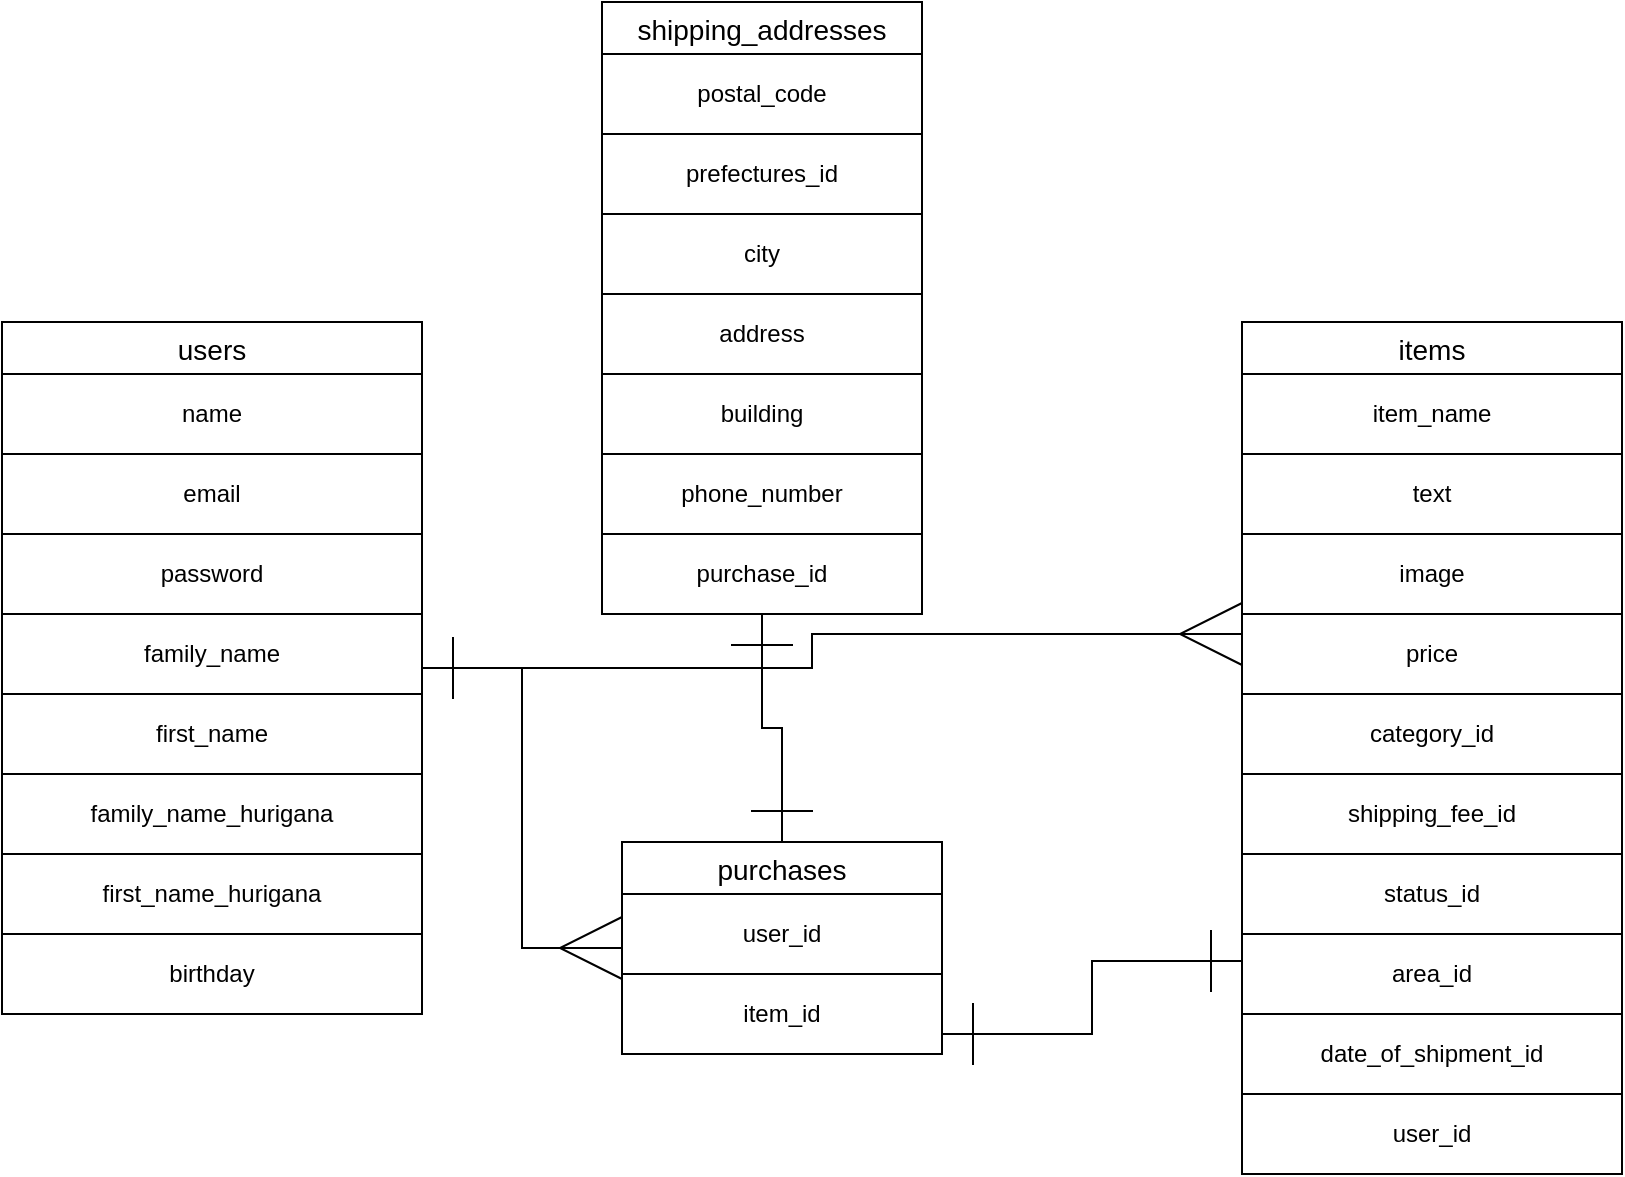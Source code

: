 <mxfile version="14.2.4" type="embed">
    <diagram id="n72wKUA7XZm3Ol2IFhR3" name="ページ1">
        <mxGraphModel dx="1016" dy="859" grid="1" gridSize="10" guides="1" tooltips="1" connect="1" arrows="1" fold="1" page="1" pageScale="1" pageWidth="850" pageHeight="1100" math="0" shadow="0">
            <root>
                <mxCell id="0"/>
                <mxCell id="1" parent="0"/>
                <mxCell id="131" style="edgeStyle=orthogonalEdgeStyle;rounded=0;orthogonalLoop=1;jettySize=auto;html=1;exitX=0;exitY=0.75;exitDx=0;exitDy=0;entryX=1;entryY=0.75;entryDx=0;entryDy=0;startArrow=ERone;startFill=0;startSize=29;sourcePerimeterSpacing=0;endArrow=ERone;endFill=0;endSize=29;targetPerimeterSpacing=0;" parent="1" source="36" target="118" edge="1">
                    <mxGeometry relative="1" as="geometry"/>
                </mxCell>
                <mxCell id="36" value="items" style="swimlane;fontStyle=0;childLayout=stackLayout;horizontal=1;startSize=26;horizontalStack=0;resizeParent=1;resizeParentMax=0;resizeLast=0;collapsible=1;marginBottom=0;align=center;fontSize=14;" parent="1" vertex="1">
                    <mxGeometry x="650" y="190" width="190" height="426" as="geometry"/>
                </mxCell>
                <mxCell id="61" value="item_name" style="whiteSpace=wrap;html=1;align=center;" parent="36" vertex="1">
                    <mxGeometry y="26" width="190" height="40" as="geometry"/>
                </mxCell>
                <mxCell id="132" value="text" style="whiteSpace=wrap;html=1;align=center;" vertex="1" parent="36">
                    <mxGeometry y="66" width="190" height="40" as="geometry"/>
                </mxCell>
                <mxCell id="62" value="image" style="whiteSpace=wrap;html=1;align=center;" parent="36" vertex="1">
                    <mxGeometry y="106" width="190" height="40" as="geometry"/>
                </mxCell>
                <mxCell id="78" value="price" style="whiteSpace=wrap;html=1;align=center;" parent="36" vertex="1">
                    <mxGeometry y="146" width="190" height="40" as="geometry"/>
                </mxCell>
                <mxCell id="63" value="category_id" style="whiteSpace=wrap;html=1;align=center;" parent="36" vertex="1">
                    <mxGeometry y="186" width="190" height="40" as="geometry"/>
                </mxCell>
                <mxCell id="133" value="shipping_fee_id" style="whiteSpace=wrap;html=1;align=center;" vertex="1" parent="36">
                    <mxGeometry y="226" width="190" height="40" as="geometry"/>
                </mxCell>
                <mxCell id="76" value="status_id" style="whiteSpace=wrap;html=1;align=center;" parent="36" vertex="1">
                    <mxGeometry y="266" width="190" height="40" as="geometry"/>
                </mxCell>
                <mxCell id="77" value="area_id" style="whiteSpace=wrap;html=1;align=center;" parent="36" vertex="1">
                    <mxGeometry y="306" width="190" height="40" as="geometry"/>
                </mxCell>
                <mxCell id="79" value="date_of_shipment_id" style="whiteSpace=wrap;html=1;align=center;" parent="36" vertex="1">
                    <mxGeometry y="346" width="190" height="40" as="geometry"/>
                </mxCell>
                <mxCell id="80" value="user_id" style="whiteSpace=wrap;html=1;align=center;" parent="36" vertex="1">
                    <mxGeometry y="386" width="190" height="40" as="geometry"/>
                </mxCell>
                <mxCell id="124" style="edgeStyle=orthogonalEdgeStyle;rounded=0;orthogonalLoop=1;jettySize=auto;html=1;exitX=1;exitY=0.5;exitDx=0;exitDy=0;entryX=0;entryY=0.25;entryDx=0;entryDy=0;startSize=0;sourcePerimeterSpacing=0;endArrow=ERmany;endFill=0;endSize=29;targetPerimeterSpacing=0;" parent="1" source="81" target="78" edge="1">
                    <mxGeometry relative="1" as="geometry"/>
                </mxCell>
                <mxCell id="126" style="edgeStyle=orthogonalEdgeStyle;rounded=0;orthogonalLoop=1;jettySize=auto;html=1;exitX=1;exitY=0.5;exitDx=0;exitDy=0;entryX=0;entryY=0.5;entryDx=0;entryDy=0;startSize=29;sourcePerimeterSpacing=0;endArrow=ERmany;endFill=0;endSize=29;targetPerimeterSpacing=0;startArrow=ERone;startFill=0;" parent="1" source="81" target="106" edge="1">
                    <mxGeometry relative="1" as="geometry"/>
                </mxCell>
                <mxCell id="81" value="users" style="swimlane;fontStyle=0;childLayout=stackLayout;horizontal=1;startSize=26;horizontalStack=0;resizeParent=1;resizeParentMax=0;resizeLast=0;collapsible=1;marginBottom=0;align=center;fontSize=14;" parent="1" vertex="1">
                    <mxGeometry x="30" y="190" width="210" height="346" as="geometry"/>
                </mxCell>
                <mxCell id="87" value="name" style="whiteSpace=wrap;html=1;align=center;" parent="81" vertex="1">
                    <mxGeometry y="26" width="210" height="40" as="geometry"/>
                </mxCell>
                <mxCell id="88" value="email" style="whiteSpace=wrap;html=1;align=center;" parent="81" vertex="1">
                    <mxGeometry y="66" width="210" height="40" as="geometry"/>
                </mxCell>
                <mxCell id="89" value="password" style="whiteSpace=wrap;html=1;align=center;" parent="81" vertex="1">
                    <mxGeometry y="106" width="210" height="40" as="geometry"/>
                </mxCell>
                <mxCell id="91" value="family_name" style="whiteSpace=wrap;html=1;align=center;" parent="81" vertex="1">
                    <mxGeometry y="146" width="210" height="40" as="geometry"/>
                </mxCell>
                <mxCell id="134" value="first_name" style="whiteSpace=wrap;html=1;align=center;" vertex="1" parent="81">
                    <mxGeometry y="186" width="210" height="40" as="geometry"/>
                </mxCell>
                <mxCell id="90" value="family_name_hurigana" style="whiteSpace=wrap;html=1;align=center;" parent="81" vertex="1">
                    <mxGeometry y="226" width="210" height="40" as="geometry"/>
                </mxCell>
                <mxCell id="135" value="first_name_hurigana" style="whiteSpace=wrap;html=1;align=center;" vertex="1" parent="81">
                    <mxGeometry y="266" width="210" height="40" as="geometry"/>
                </mxCell>
                <mxCell id="92" value="birthday" style="whiteSpace=wrap;html=1;align=center;" parent="81" vertex="1">
                    <mxGeometry y="306" width="210" height="40" as="geometry"/>
                </mxCell>
                <mxCell id="141" style="edgeStyle=orthogonalEdgeStyle;rounded=0;orthogonalLoop=1;jettySize=auto;html=1;exitX=0.5;exitY=0;exitDx=0;exitDy=0;entryX=0.5;entryY=1;entryDx=0;entryDy=0;startArrow=ERone;startFill=0;endArrow=ERone;endFill=0;endSize=29;startSize=29;" edge="1" parent="1" source="106" target="110">
                    <mxGeometry relative="1" as="geometry"/>
                </mxCell>
                <mxCell id="106" value="purchases" style="swimlane;fontStyle=0;childLayout=stackLayout;horizontal=1;startSize=26;horizontalStack=0;resizeParent=1;resizeParentMax=0;resizeLast=0;collapsible=1;marginBottom=0;align=center;fontSize=14;" parent="1" vertex="1">
                    <mxGeometry x="340" y="450" width="160" height="106" as="geometry"/>
                </mxCell>
                <mxCell id="116" value="user_id" style="whiteSpace=wrap;html=1;align=center;" parent="106" vertex="1">
                    <mxGeometry y="26" width="160" height="40" as="geometry"/>
                </mxCell>
                <mxCell id="118" value="item_id" style="whiteSpace=wrap;html=1;align=center;" parent="106" vertex="1">
                    <mxGeometry y="66" width="160" height="40" as="geometry"/>
                </mxCell>
                <mxCell id="110" value="shipping_addresses" style="swimlane;fontStyle=0;childLayout=stackLayout;horizontal=1;startSize=26;horizontalStack=0;resizeParent=1;resizeParentMax=0;resizeLast=0;collapsible=1;marginBottom=0;align=center;fontSize=14;" parent="1" vertex="1">
                    <mxGeometry x="330" y="30" width="160" height="306" as="geometry"/>
                </mxCell>
                <mxCell id="114" value="postal_code" style="whiteSpace=wrap;html=1;align=center;" parent="110" vertex="1">
                    <mxGeometry y="26" width="160" height="40" as="geometry"/>
                </mxCell>
                <mxCell id="139" value="prefectures_id" style="whiteSpace=wrap;html=1;align=center;" vertex="1" parent="110">
                    <mxGeometry y="66" width="160" height="40" as="geometry"/>
                </mxCell>
                <mxCell id="136" value="city" style="whiteSpace=wrap;html=1;align=center;" vertex="1" parent="110">
                    <mxGeometry y="106" width="160" height="40" as="geometry"/>
                </mxCell>
                <mxCell id="138" value="address" style="whiteSpace=wrap;html=1;align=center;" vertex="1" parent="110">
                    <mxGeometry y="146" width="160" height="40" as="geometry"/>
                </mxCell>
                <mxCell id="137" value="building" style="whiteSpace=wrap;html=1;align=center;" vertex="1" parent="110">
                    <mxGeometry y="186" width="160" height="40" as="geometry"/>
                </mxCell>
                <mxCell id="140" value="phone_number" style="whiteSpace=wrap;html=1;align=center;" vertex="1" parent="110">
                    <mxGeometry y="226" width="160" height="40" as="geometry"/>
                </mxCell>
                <mxCell id="121" value="purchase_id" style="whiteSpace=wrap;html=1;align=center;" parent="110" vertex="1">
                    <mxGeometry y="266" width="160" height="40" as="geometry"/>
                </mxCell>
            </root>
        </mxGraphModel>
    </diagram>
</mxfile>